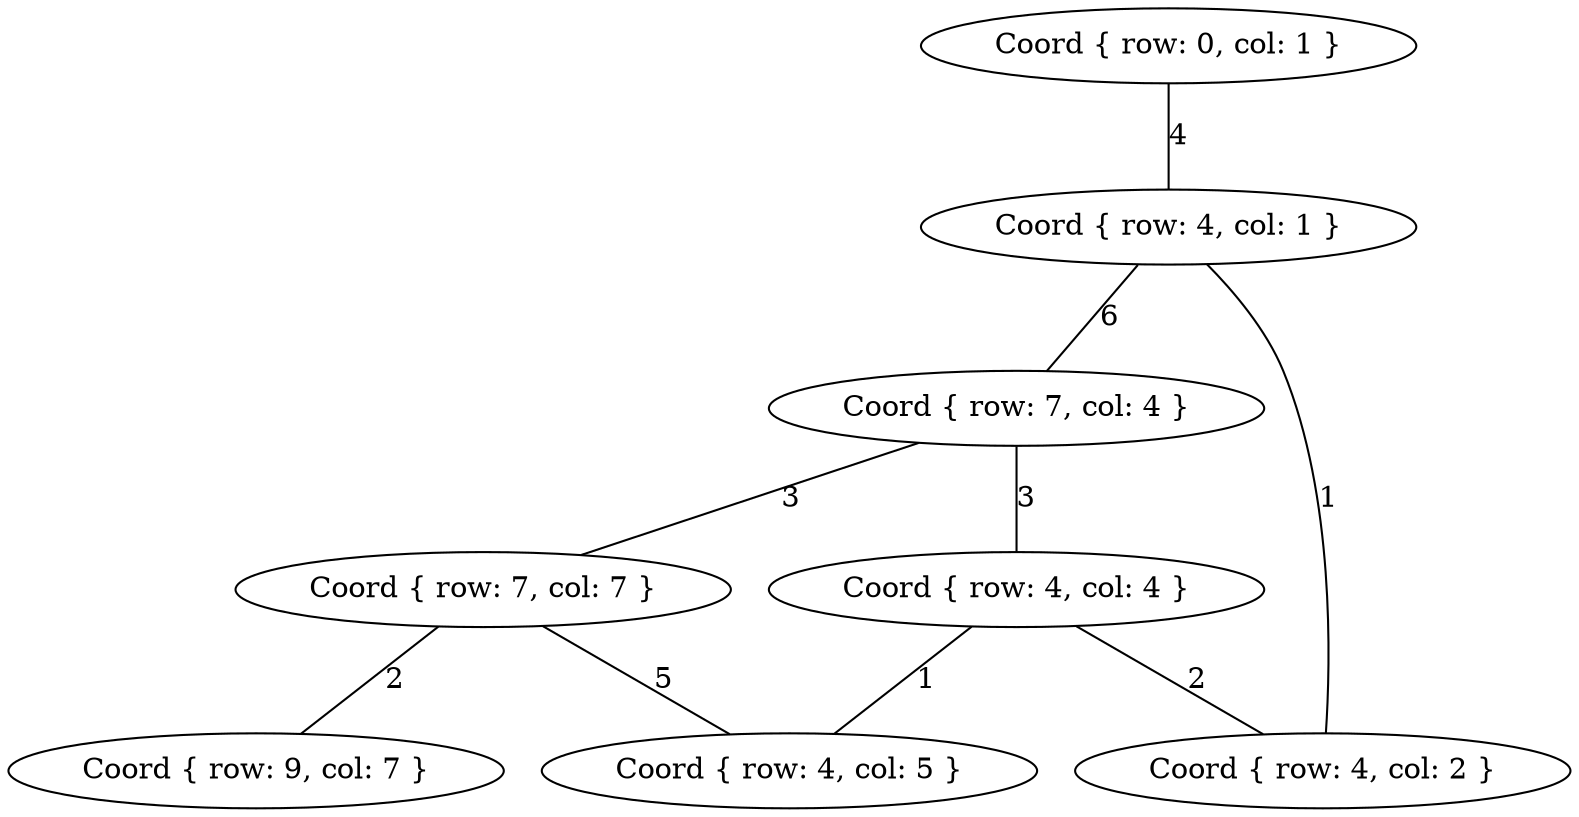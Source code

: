 graph {
    0 [ label = "Coord { row: 0, col: 1 }" ]
    1 [ label = "Coord { row: 4, col: 1 }" ]
    2 [ label = "Coord { row: 7, col: 4 }" ]
    3 [ label = "Coord { row: 4, col: 4 }" ]
    4 [ label = "Coord { row: 4, col: 2 }" ]
    5 [ label = "Coord { row: 7, col: 7 }" ]
    6 [ label = "Coord { row: 4, col: 5 }" ]
    7 [ label = "Coord { row: 9, col: 7 }" ]
    0 -- 1 [ label = "4" ]
    1 -- 2 [ label = "6" ]
    2 -- 3 [ label = "3" ]
    3 -- 4 [ label = "2" ]
    1 -- 4 [ label = "1" ]
    2 -- 5 [ label = "3" ]
    5 -- 6 [ label = "5" ]
    3 -- 6 [ label = "1" ]
    5 -- 7 [ label = "2" ]
}